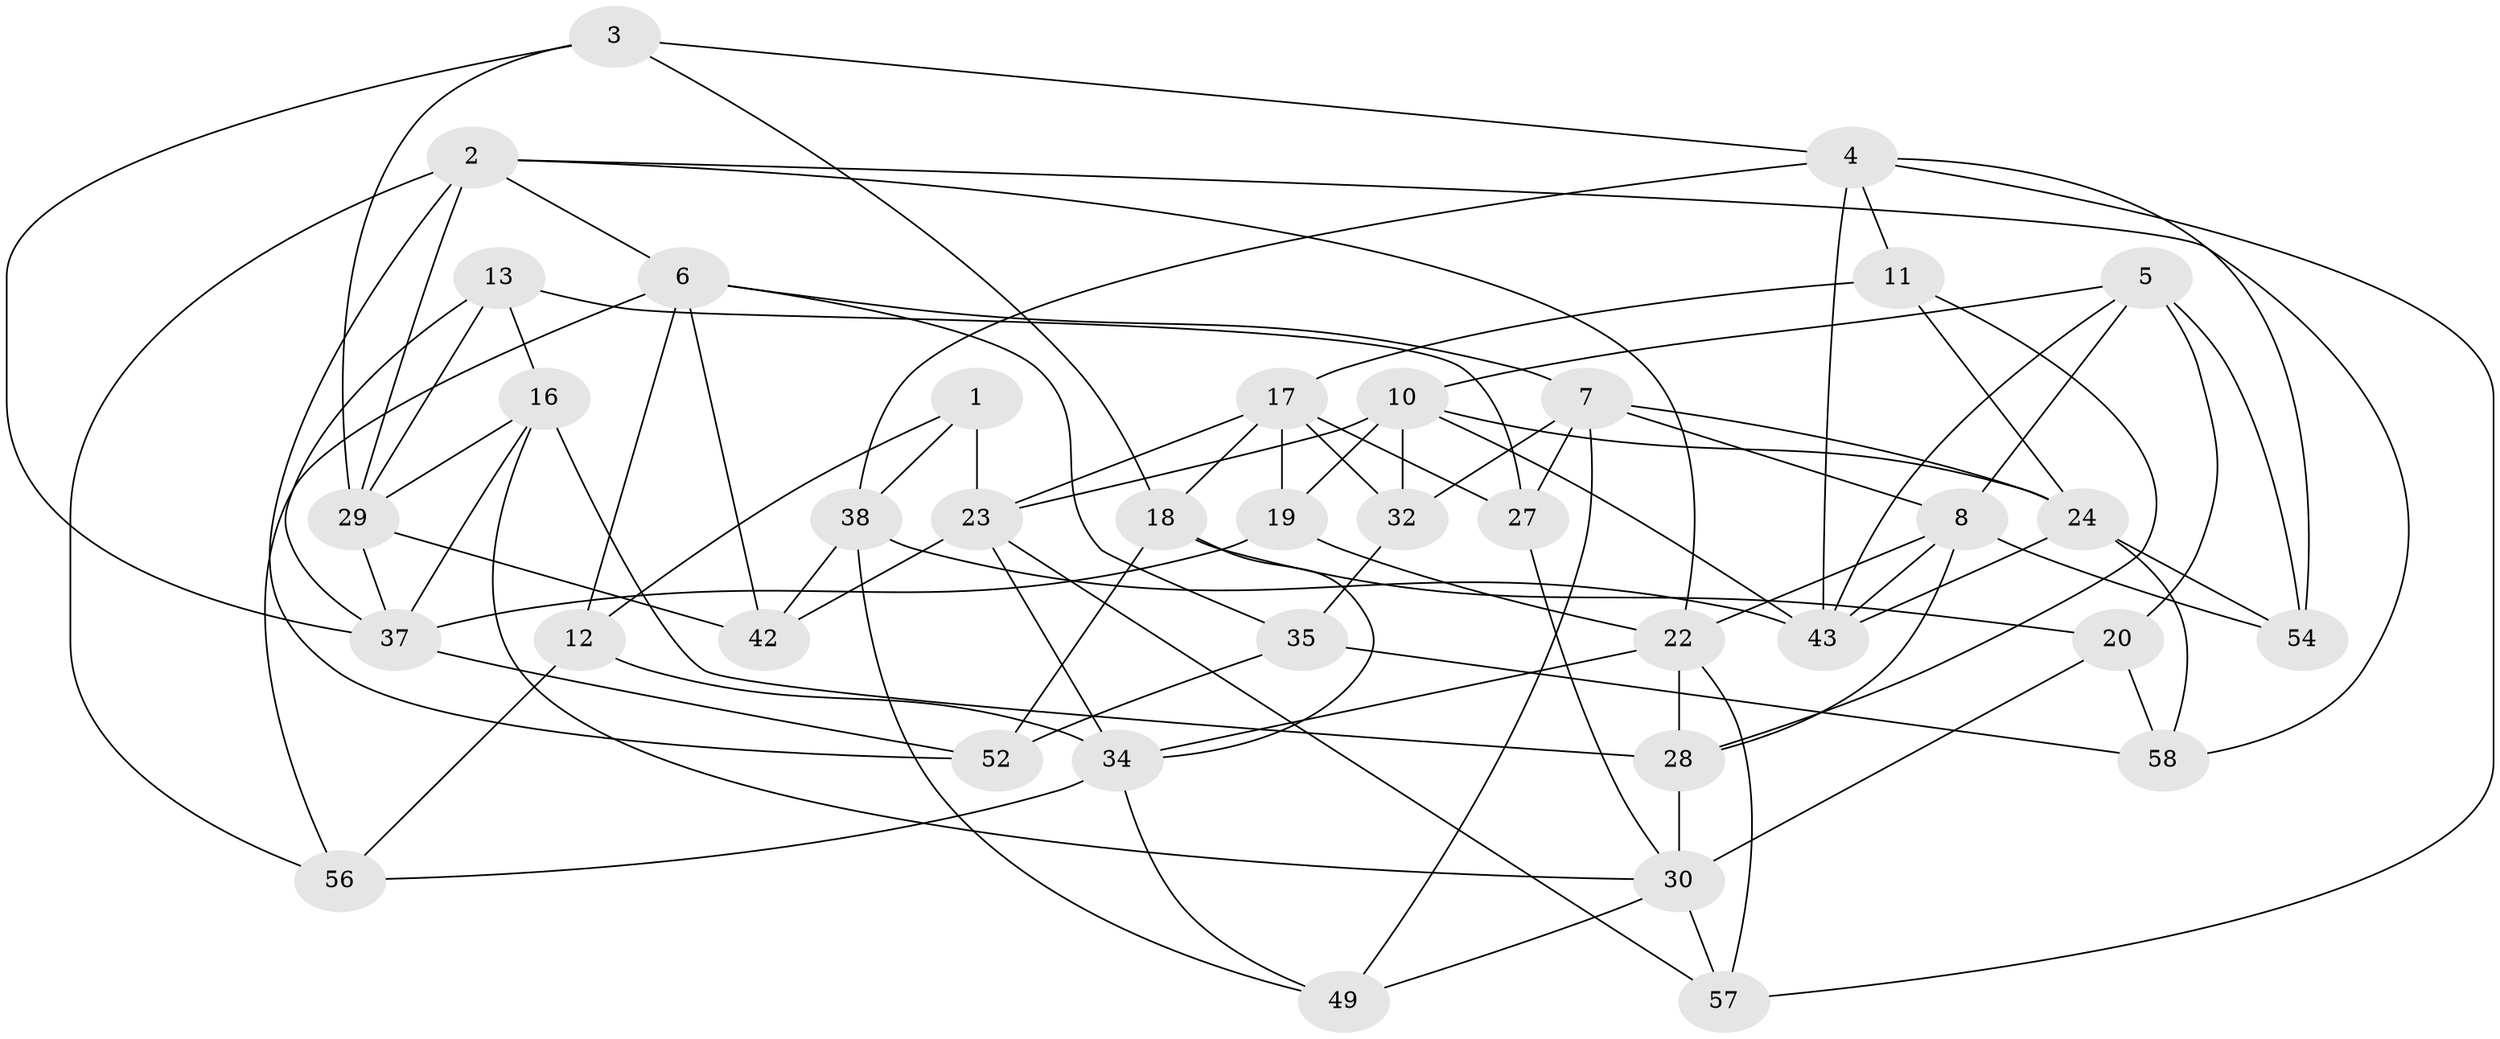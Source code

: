 // original degree distribution, {4: 1.0}
// Generated by graph-tools (version 1.1) at 2025/42/03/06/25 10:42:16]
// undirected, 37 vertices, 91 edges
graph export_dot {
graph [start="1"]
  node [color=gray90,style=filled];
  1;
  2 [super="+31"];
  3;
  4 [super="+46"];
  5 [super="+14"];
  6 [super="+48"];
  7 [super="+9"];
  8 [super="+15"];
  10 [super="+44"];
  11;
  12;
  13;
  16 [super="+39"];
  17 [super="+25"];
  18 [super="+40"];
  19;
  20 [super="+21"];
  22 [super="+33"];
  23 [super="+36"];
  24 [super="+26"];
  27;
  28 [super="+53"];
  29 [super="+41"];
  30 [super="+55"];
  32;
  34 [super="+50"];
  35;
  37 [super="+45"];
  38 [super="+47"];
  42;
  43 [super="+51"];
  49;
  52;
  54;
  56;
  57;
  58;
  1 -- 12;
  1 -- 38 [weight=2];
  1 -- 23;
  2 -- 29;
  2 -- 58;
  2 -- 56;
  2 -- 52;
  2 -- 6;
  2 -- 22;
  3 -- 37;
  3 -- 4;
  3 -- 18;
  3 -- 29;
  4 -- 54;
  4 -- 11;
  4 -- 57;
  4 -- 43;
  4 -- 38;
  5 -- 20 [weight=2];
  5 -- 54;
  5 -- 8;
  5 -- 43;
  5 -- 10;
  6 -- 35;
  6 -- 7;
  6 -- 56;
  6 -- 42;
  6 -- 12;
  7 -- 32;
  7 -- 24;
  7 -- 8;
  7 -- 49;
  7 -- 27;
  8 -- 43;
  8 -- 54;
  8 -- 22;
  8 -- 28;
  10 -- 24;
  10 -- 19;
  10 -- 32;
  10 -- 43;
  10 -- 23;
  11 -- 17;
  11 -- 28;
  11 -- 24;
  12 -- 56;
  12 -- 34;
  13 -- 27;
  13 -- 37;
  13 -- 29;
  13 -- 16;
  16 -- 30;
  16 -- 28 [weight=2];
  16 -- 37;
  16 -- 29;
  17 -- 27;
  17 -- 18;
  17 -- 32;
  17 -- 19;
  17 -- 23;
  18 -- 34;
  18 -- 20 [weight=2];
  18 -- 52;
  19 -- 22;
  19 -- 37;
  20 -- 58;
  20 -- 30;
  22 -- 28;
  22 -- 57;
  22 -- 34;
  23 -- 57;
  23 -- 42;
  23 -- 34;
  24 -- 58;
  24 -- 43;
  24 -- 54;
  27 -- 30;
  28 -- 30;
  29 -- 42;
  29 -- 37;
  30 -- 49;
  30 -- 57;
  32 -- 35;
  34 -- 56;
  34 -- 49;
  35 -- 58;
  35 -- 52;
  37 -- 52;
  38 -- 49;
  38 -- 42;
  38 -- 43;
}
